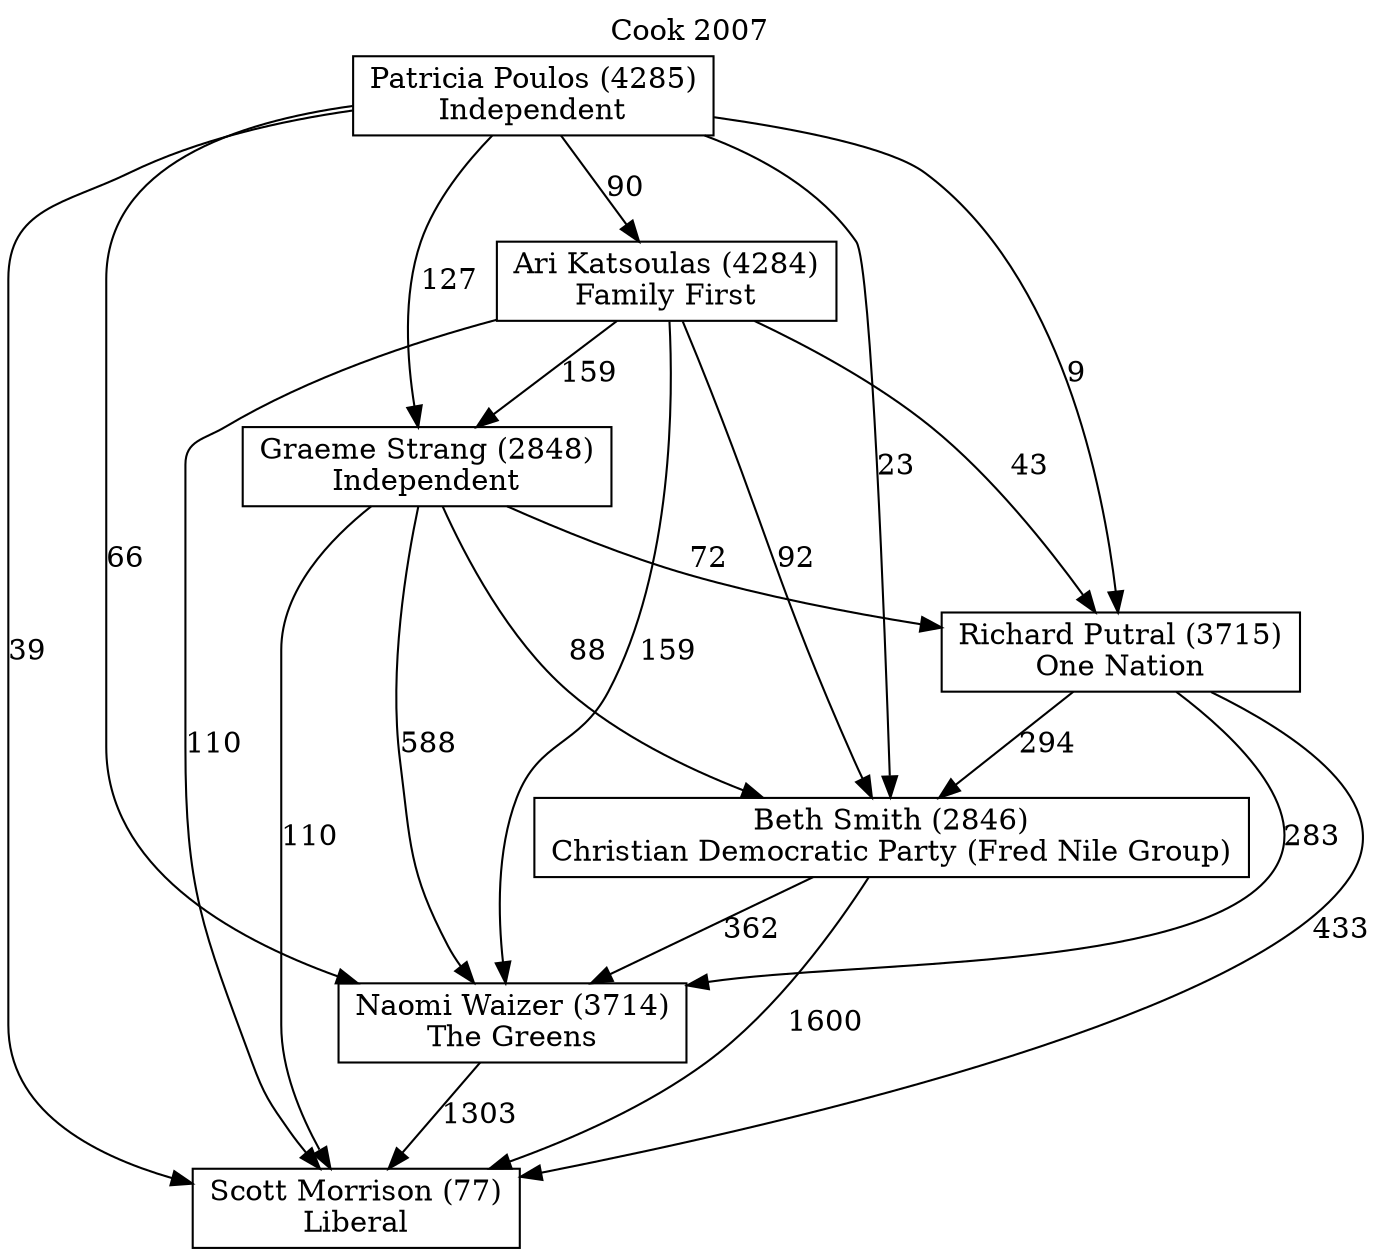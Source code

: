 // House preference flow
digraph "Scott Morrison (77)_Cook_2007" {
	graph [label="Cook 2007" labelloc=t mclimit=10]
	node [shape=box]
	"Scott Morrison (77)" [label="Scott Morrison (77)
Liberal"]
	"Naomi Waizer (3714)" [label="Naomi Waizer (3714)
The Greens"]
	"Beth Smith (2846)" [label="Beth Smith (2846)
Christian Democratic Party (Fred Nile Group)"]
	"Richard Putral (3715)" [label="Richard Putral (3715)
One Nation"]
	"Graeme Strang (2848)" [label="Graeme Strang (2848)
Independent"]
	"Ari Katsoulas (4284)" [label="Ari Katsoulas (4284)
Family First"]
	"Patricia Poulos (4285)" [label="Patricia Poulos (4285)
Independent"]
	"Naomi Waizer (3714)" -> "Scott Morrison (77)" [label=1303]
	"Beth Smith (2846)" -> "Naomi Waizer (3714)" [label=362]
	"Richard Putral (3715)" -> "Beth Smith (2846)" [label=294]
	"Graeme Strang (2848)" -> "Richard Putral (3715)" [label=72]
	"Ari Katsoulas (4284)" -> "Graeme Strang (2848)" [label=159]
	"Patricia Poulos (4285)" -> "Ari Katsoulas (4284)" [label=90]
	"Beth Smith (2846)" -> "Scott Morrison (77)" [label=1600]
	"Richard Putral (3715)" -> "Scott Morrison (77)" [label=433]
	"Graeme Strang (2848)" -> "Scott Morrison (77)" [label=110]
	"Ari Katsoulas (4284)" -> "Scott Morrison (77)" [label=110]
	"Patricia Poulos (4285)" -> "Scott Morrison (77)" [label=39]
	"Patricia Poulos (4285)" -> "Graeme Strang (2848)" [label=127]
	"Ari Katsoulas (4284)" -> "Richard Putral (3715)" [label=43]
	"Patricia Poulos (4285)" -> "Richard Putral (3715)" [label=9]
	"Graeme Strang (2848)" -> "Beth Smith (2846)" [label=88]
	"Ari Katsoulas (4284)" -> "Beth Smith (2846)" [label=92]
	"Patricia Poulos (4285)" -> "Beth Smith (2846)" [label=23]
	"Richard Putral (3715)" -> "Naomi Waizer (3714)" [label=283]
	"Graeme Strang (2848)" -> "Naomi Waizer (3714)" [label=588]
	"Ari Katsoulas (4284)" -> "Naomi Waizer (3714)" [label=159]
	"Patricia Poulos (4285)" -> "Naomi Waizer (3714)" [label=66]
}
